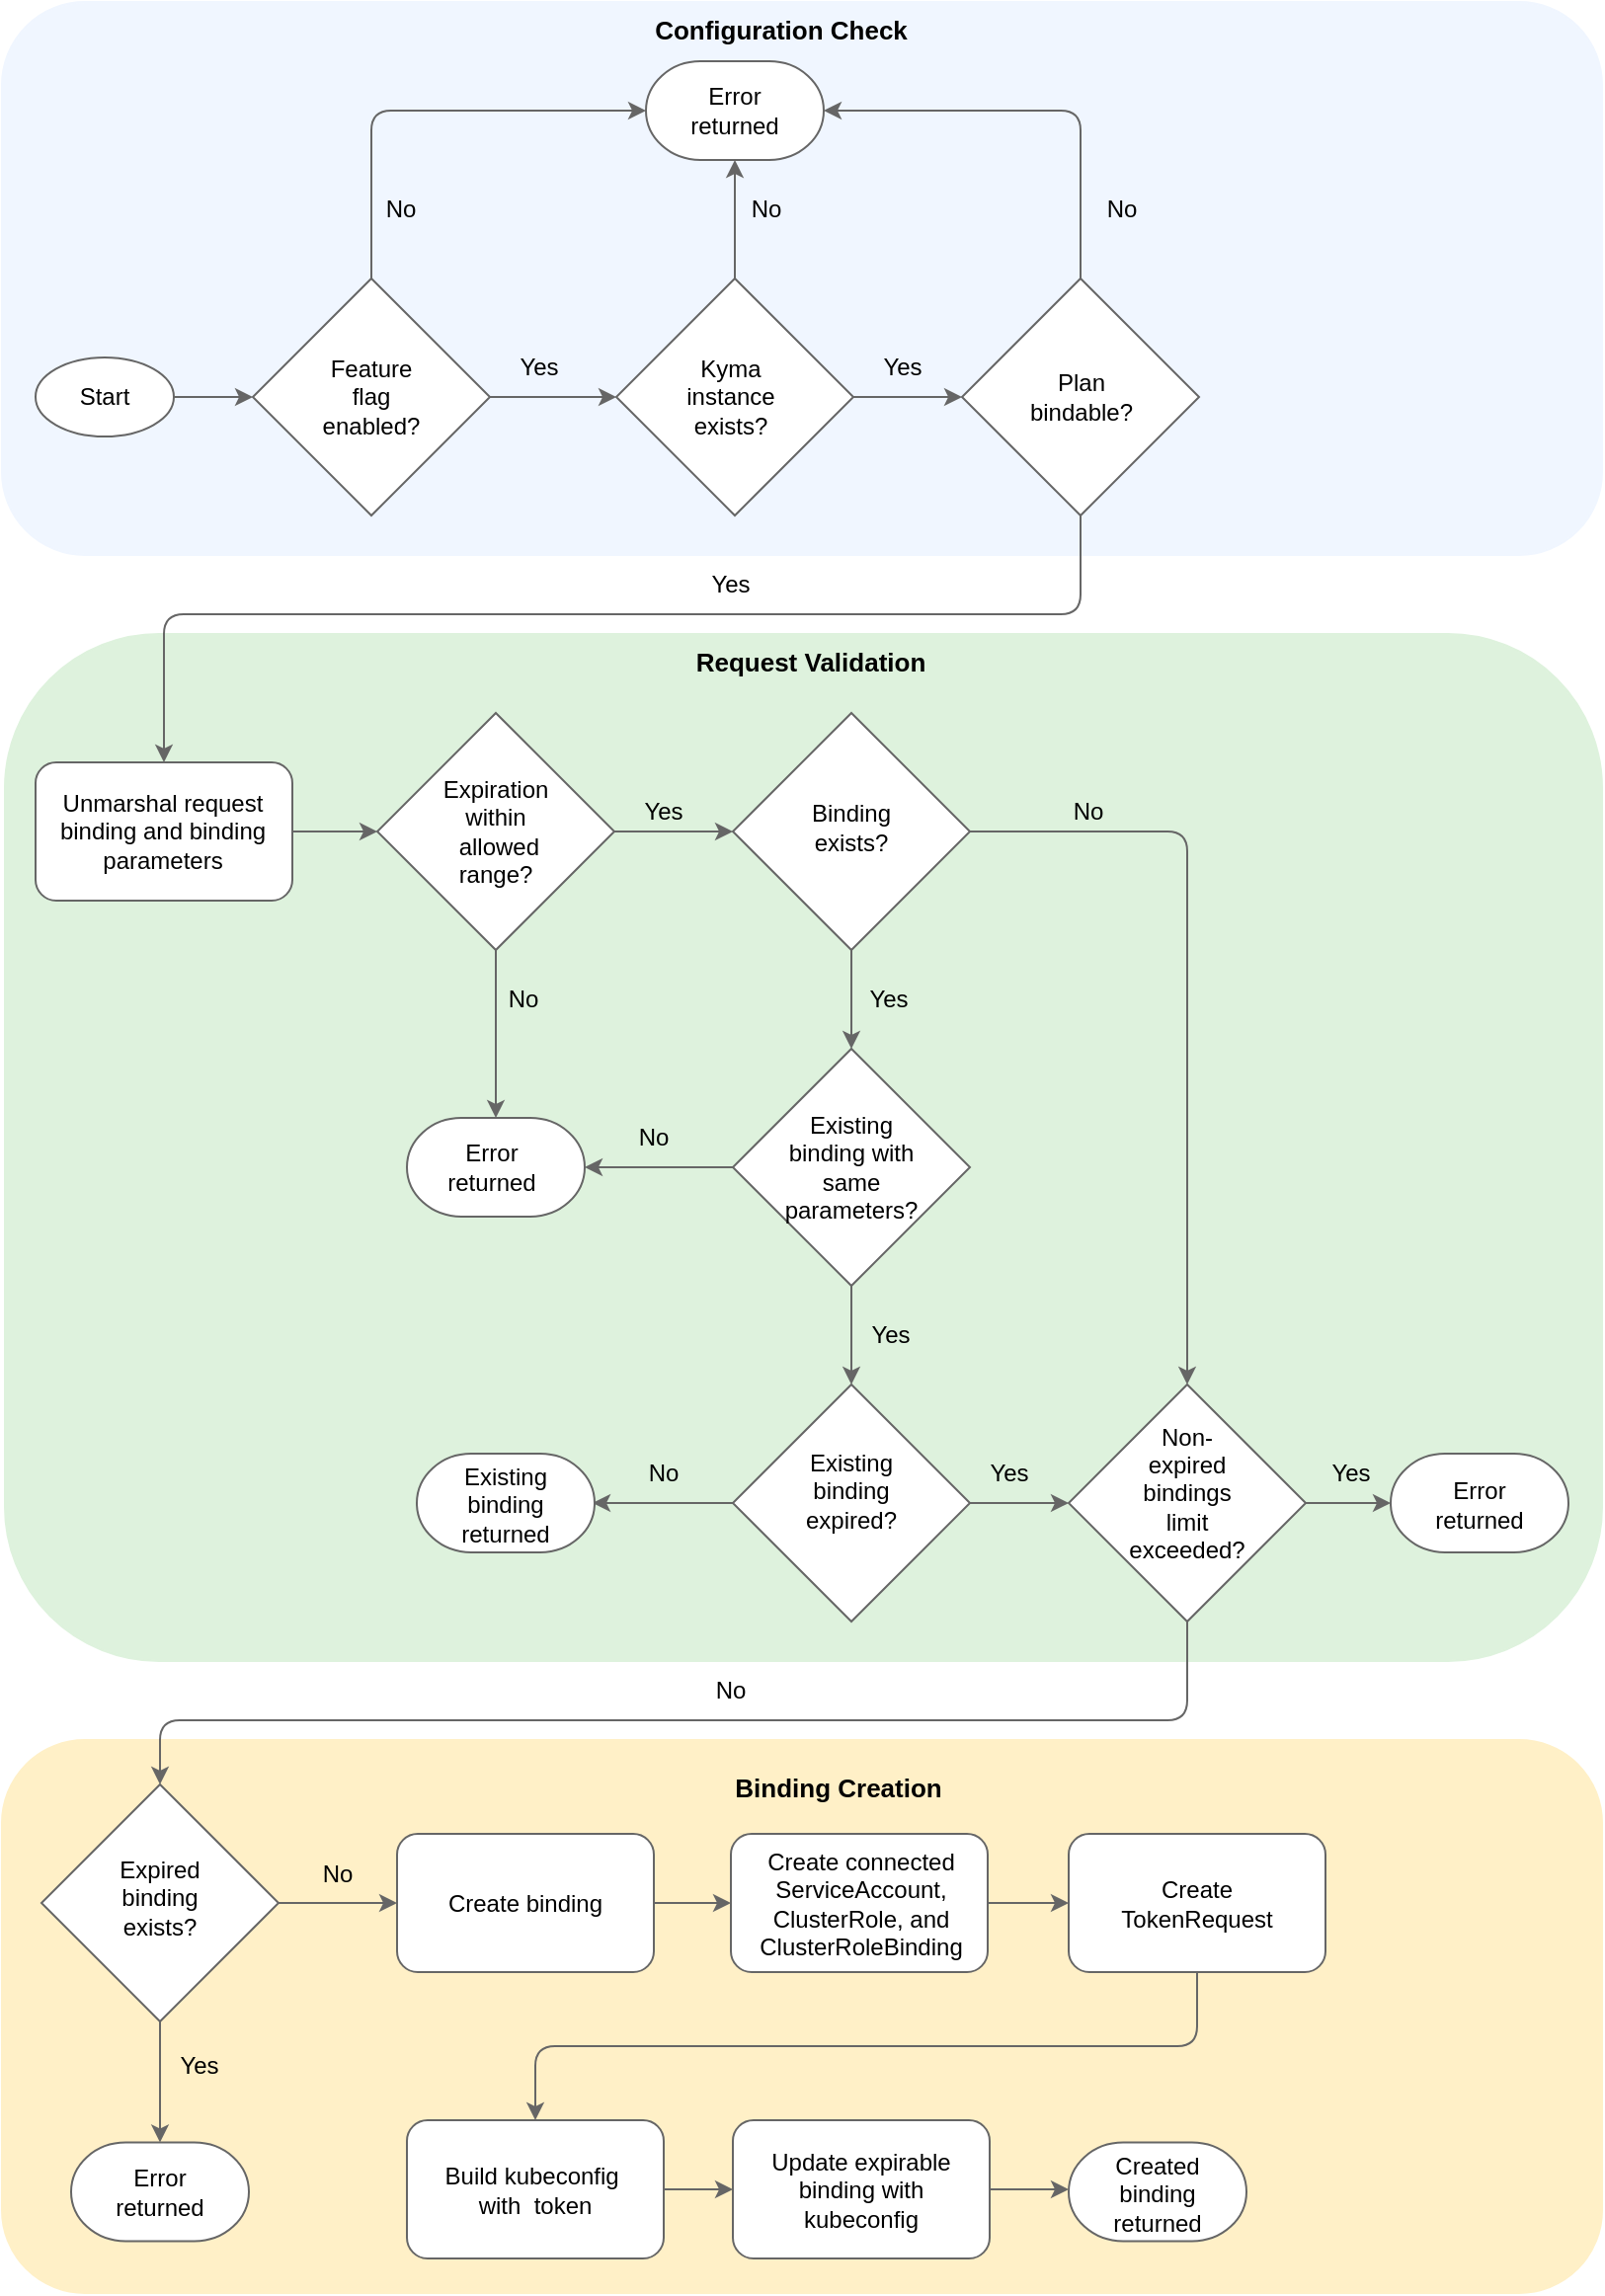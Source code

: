 <mxfile version="24.7.8">
  <diagram name="Page-1" id="_8i-WHcA0YG6ZmyiX9XZ">
    <mxGraphModel dx="1025" dy="804" grid="1" gridSize="10" guides="1" tooltips="1" connect="1" arrows="1" fold="1" page="1" pageScale="1" pageWidth="827" pageHeight="1169" background="#ffffff" math="0" shadow="0">
      <root>
        <mxCell id="0" />
        <mxCell id="1" parent="0" />
        <mxCell id="mBtDJv3Pw37N-u9W3pF0-91" value="" style="rounded=1;whiteSpace=wrap;html=1;fillColor=#f0f6ff;strokeColor=#f0f6ff;" parent="1" vertex="1">
          <mxGeometry width="810" height="280" as="geometry" />
        </mxCell>
        <mxCell id="lr0GtnEVgXK8TkdrsODY-14" value="" style="strokeWidth=1;html=1;shape=mxgraph.flowchart.terminator;whiteSpace=wrap;strokeColor=#666666;" parent="1" vertex="1">
          <mxGeometry x="326" y="30" width="90" height="50" as="geometry" />
        </mxCell>
        <mxCell id="mBtDJv3Pw37N-u9W3pF0-92" value="" style="rounded=1;whiteSpace=wrap;html=1;fillColor=#def2dd;strokeColor=#def2dd;" parent="1" vertex="1">
          <mxGeometry x="1.5" y="320" width="808.5" height="520" as="geometry" />
        </mxCell>
        <mxCell id="lr0GtnEVgXK8TkdrsODY-10" value="" style="strokeWidth=1;html=1;shape=mxgraph.flowchart.terminator;whiteSpace=wrap;strokeColor=#666666;" parent="1" vertex="1">
          <mxGeometry x="703" y="735" width="90" height="50" as="geometry" />
        </mxCell>
        <mxCell id="lr0GtnEVgXK8TkdrsODY-8" value="" style="strokeWidth=1;html=1;shape=mxgraph.flowchart.terminator;whiteSpace=wrap;strokeColor=#666666;" parent="1" vertex="1">
          <mxGeometry x="205" y="565" width="90" height="50" as="geometry" />
        </mxCell>
        <mxCell id="mBtDJv3Pw37N-u9W3pF0-93" value="" style="rounded=1;whiteSpace=wrap;html=1;fillColor=#fff0c7;strokeColor=#fff0c7;" parent="1" vertex="1">
          <mxGeometry y="880" width="810" height="280" as="geometry" />
        </mxCell>
        <mxCell id="mBtDJv3Pw37N-u9W3pF0-21" value="" style="rounded=1;whiteSpace=wrap;html=1;strokeColor=#666666;" parent="1" vertex="1">
          <mxGeometry x="369" y="927.5" width="130" height="70" as="geometry" />
        </mxCell>
        <mxCell id="mBtDJv3Pw37N-u9W3pF0-33" value="" style="rhombus;whiteSpace=wrap;html=1;strokeColor=#666666;" parent="1" vertex="1">
          <mxGeometry x="190" y="360" width="120" height="120" as="geometry" />
        </mxCell>
        <mxCell id="mBtDJv3Pw37N-u9W3pF0-64" value="" style="edgeStyle=orthogonalEdgeStyle;rounded=1;orthogonalLoop=1;jettySize=auto;html=1;curved=0;strokeColor=#666666;" parent="1" source="mBtDJv3Pw37N-u9W3pF0-2" target="mBtDJv3Pw37N-u9W3pF0-36" edge="1">
          <mxGeometry relative="1" as="geometry" />
        </mxCell>
        <mxCell id="mBtDJv3Pw37N-u9W3pF0-2" value="" style="ellipse;whiteSpace=wrap;html=1;strokeColor=#666666;" parent="1" vertex="1">
          <mxGeometry x="17" y="180" width="70" height="40" as="geometry" />
        </mxCell>
        <mxCell id="mBtDJv3Pw37N-u9W3pF0-15" value="Create connected ServiceAccount, ClusterRole, and ClusterRoleBinding" style="text;html=1;align=center;verticalAlign=middle;whiteSpace=wrap;rounded=0;" parent="1" vertex="1">
          <mxGeometry x="385" y="927.5" width="100" height="70" as="geometry" />
        </mxCell>
        <mxCell id="mBtDJv3Pw37N-u9W3pF0-61" value="" style="edgeStyle=orthogonalEdgeStyle;rounded=1;orthogonalLoop=1;jettySize=auto;html=1;curved=0;strokeColor=#666666;" parent="1" source="mBtDJv3Pw37N-u9W3pF0-18" edge="1">
          <mxGeometry relative="1" as="geometry">
            <mxPoint x="540" y="1107.5" as="targetPoint" />
          </mxGeometry>
        </mxCell>
        <mxCell id="mBtDJv3Pw37N-u9W3pF0-18" value="" style="rounded=1;whiteSpace=wrap;html=1;strokeColor=#666666;" parent="1" vertex="1">
          <mxGeometry x="370" y="1072.5" width="130" height="70" as="geometry" />
        </mxCell>
        <mxCell id="mBtDJv3Pw37N-u9W3pF0-60" value="" style="edgeStyle=orthogonalEdgeStyle;rounded=1;orthogonalLoop=1;jettySize=auto;html=1;curved=0;strokeColor=#666666;" parent="1" source="mBtDJv3Pw37N-u9W3pF0-19" target="mBtDJv3Pw37N-u9W3pF0-18" edge="1">
          <mxGeometry relative="1" as="geometry" />
        </mxCell>
        <mxCell id="mBtDJv3Pw37N-u9W3pF0-19" value="" style="rounded=1;whiteSpace=wrap;html=1;strokeColor=#666666;" parent="1" vertex="1">
          <mxGeometry x="205" y="1072.5" width="130" height="70" as="geometry" />
        </mxCell>
        <mxCell id="mBtDJv3Pw37N-u9W3pF0-57" style="edgeStyle=orthogonalEdgeStyle;rounded=1;orthogonalLoop=1;jettySize=auto;html=1;entryX=0.5;entryY=0;entryDx=0;entryDy=0;exitX=0.5;exitY=1;exitDx=0;exitDy=0;curved=0;strokeColor=#666666;" parent="1" source="mBtDJv3Pw37N-u9W3pF0-20" target="mBtDJv3Pw37N-u9W3pF0-19" edge="1">
          <mxGeometry relative="1" as="geometry" />
        </mxCell>
        <mxCell id="mBtDJv3Pw37N-u9W3pF0-20" value="" style="rounded=1;whiteSpace=wrap;html=1;strokeColor=#666666;" parent="1" vertex="1">
          <mxGeometry x="540" y="927.5" width="130" height="70" as="geometry" />
        </mxCell>
        <mxCell id="mBtDJv3Pw37N-u9W3pF0-59" value="" style="edgeStyle=orthogonalEdgeStyle;rounded=1;orthogonalLoop=1;jettySize=auto;html=1;curved=0;strokeColor=#666666;" parent="1" source="mBtDJv3Pw37N-u9W3pF0-21" target="mBtDJv3Pw37N-u9W3pF0-20" edge="1">
          <mxGeometry relative="1" as="geometry" />
        </mxCell>
        <mxCell id="mBtDJv3Pw37N-u9W3pF0-58" value="" style="edgeStyle=orthogonalEdgeStyle;rounded=1;orthogonalLoop=1;jettySize=auto;html=1;curved=0;strokeColor=#666666;" parent="1" source="mBtDJv3Pw37N-u9W3pF0-22" target="mBtDJv3Pw37N-u9W3pF0-21" edge="1">
          <mxGeometry relative="1" as="geometry" />
        </mxCell>
        <mxCell id="mBtDJv3Pw37N-u9W3pF0-22" value="" style="rounded=1;whiteSpace=wrap;html=1;strokeColor=#666666;" parent="1" vertex="1">
          <mxGeometry x="200" y="927.5" width="130" height="70" as="geometry" />
        </mxCell>
        <mxCell id="mBtDJv3Pw37N-u9W3pF0-41" style="edgeStyle=orthogonalEdgeStyle;rounded=1;orthogonalLoop=1;jettySize=auto;html=1;entryX=0;entryY=0.5;entryDx=0;entryDy=0;curved=0;strokeColor=#666666;" parent="1" source="mBtDJv3Pw37N-u9W3pF0-24" target="mBtDJv3Pw37N-u9W3pF0-33" edge="1">
          <mxGeometry relative="1" as="geometry" />
        </mxCell>
        <mxCell id="mBtDJv3Pw37N-u9W3pF0-24" value="" style="rounded=1;whiteSpace=wrap;html=1;strokeColor=#666666;" parent="1" vertex="1">
          <mxGeometry x="17" y="385" width="130" height="70" as="geometry" />
        </mxCell>
        <mxCell id="mBtDJv3Pw37N-u9W3pF0-27" value="Expiration within&lt;div&gt;&amp;nbsp;allowed range?&lt;/div&gt;" style="text;html=1;align=center;verticalAlign=middle;whiteSpace=wrap;rounded=0;" parent="1" vertex="1">
          <mxGeometry x="220" y="385" width="60" height="70" as="geometry" />
        </mxCell>
        <mxCell id="mBtDJv3Pw37N-u9W3pF0-63" value="" style="edgeStyle=orthogonalEdgeStyle;rounded=1;orthogonalLoop=1;jettySize=auto;html=1;curved=0;strokeColor=#666666;entryX=0.5;entryY=0;entryDx=0;entryDy=0;entryPerimeter=0;" parent="1" source="mBtDJv3Pw37N-u9W3pF0-28" target="lr0GtnEVgXK8TkdrsODY-5" edge="1">
          <mxGeometry relative="1" as="geometry">
            <mxPoint x="80" y="1072.5" as="targetPoint" />
          </mxGeometry>
        </mxCell>
        <mxCell id="mBtDJv3Pw37N-u9W3pF0-67" value="" style="edgeStyle=orthogonalEdgeStyle;rounded=1;orthogonalLoop=1;jettySize=auto;html=1;curved=0;strokeColor=#666666;" parent="1" source="mBtDJv3Pw37N-u9W3pF0-28" target="mBtDJv3Pw37N-u9W3pF0-22" edge="1">
          <mxGeometry relative="1" as="geometry" />
        </mxCell>
        <mxCell id="mBtDJv3Pw37N-u9W3pF0-28" value="" style="rhombus;whiteSpace=wrap;html=1;strokeColor=#666666;" parent="1" vertex="1">
          <mxGeometry x="20" y="902.5" width="120" height="120" as="geometry" />
        </mxCell>
        <mxCell id="mBtDJv3Pw37N-u9W3pF0-49" style="edgeStyle=orthogonalEdgeStyle;rounded=1;orthogonalLoop=1;jettySize=auto;html=1;entryX=0.989;entryY=0.5;entryDx=0;entryDy=0;curved=0;strokeColor=#666666;entryPerimeter=0;" parent="1" source="mBtDJv3Pw37N-u9W3pF0-29" target="lr0GtnEVgXK8TkdrsODY-12" edge="1">
          <mxGeometry relative="1" as="geometry">
            <mxPoint x="320" y="760" as="targetPoint" />
          </mxGeometry>
        </mxCell>
        <mxCell id="mBtDJv3Pw37N-u9W3pF0-54" value="" style="edgeStyle=orthogonalEdgeStyle;rounded=1;orthogonalLoop=1;jettySize=auto;html=1;curved=0;strokeColor=#666666;" parent="1" source="mBtDJv3Pw37N-u9W3pF0-29" target="mBtDJv3Pw37N-u9W3pF0-31" edge="1">
          <mxGeometry relative="1" as="geometry" />
        </mxCell>
        <mxCell id="mBtDJv3Pw37N-u9W3pF0-29" value="" style="rhombus;whiteSpace=wrap;html=1;strokeColor=#666666;" parent="1" vertex="1">
          <mxGeometry x="370" y="700" width="120" height="120" as="geometry" />
        </mxCell>
        <mxCell id="mBtDJv3Pw37N-u9W3pF0-46" style="edgeStyle=orthogonalEdgeStyle;rounded=1;orthogonalLoop=1;jettySize=auto;html=1;entryX=1;entryY=0.5;entryDx=0;entryDy=0;curved=0;strokeColor=#666666;entryPerimeter=0;" parent="1" source="mBtDJv3Pw37N-u9W3pF0-30" target="lr0GtnEVgXK8TkdrsODY-8" edge="1">
          <mxGeometry relative="1" as="geometry">
            <mxPoint x="285" y="590" as="targetPoint" />
          </mxGeometry>
        </mxCell>
        <mxCell id="mBtDJv3Pw37N-u9W3pF0-48" style="edgeStyle=orthogonalEdgeStyle;rounded=1;orthogonalLoop=1;jettySize=auto;html=1;entryX=0.5;entryY=0;entryDx=0;entryDy=0;curved=0;strokeColor=#666666;" parent="1" source="mBtDJv3Pw37N-u9W3pF0-30" target="mBtDJv3Pw37N-u9W3pF0-29" edge="1">
          <mxGeometry relative="1" as="geometry" />
        </mxCell>
        <mxCell id="mBtDJv3Pw37N-u9W3pF0-30" value="" style="rhombus;whiteSpace=wrap;html=1;strokeColor=#666666;" parent="1" vertex="1">
          <mxGeometry x="370" y="530" width="120" height="120" as="geometry" />
        </mxCell>
        <mxCell id="mBtDJv3Pw37N-u9W3pF0-55" value="" style="edgeStyle=orthogonalEdgeStyle;rounded=1;orthogonalLoop=1;jettySize=auto;html=1;curved=0;strokeColor=#666666;entryX=0;entryY=0.5;entryDx=0;entryDy=0;entryPerimeter=0;" parent="1" source="mBtDJv3Pw37N-u9W3pF0-31" target="lr0GtnEVgXK8TkdrsODY-10" edge="1">
          <mxGeometry relative="1" as="geometry">
            <mxPoint x="715" y="760" as="targetPoint" />
          </mxGeometry>
        </mxCell>
        <mxCell id="mBtDJv3Pw37N-u9W3pF0-127" style="edgeStyle=orthogonalEdgeStyle;rounded=1;orthogonalLoop=1;jettySize=auto;html=1;entryX=0.5;entryY=0;entryDx=0;entryDy=0;curved=0;strokeColor=#666666;exitX=0.5;exitY=1;exitDx=0;exitDy=0;" parent="1" source="mBtDJv3Pw37N-u9W3pF0-31" target="mBtDJv3Pw37N-u9W3pF0-28" edge="1">
          <mxGeometry relative="1" as="geometry">
            <Array as="points">
              <mxPoint x="600" y="870" />
              <mxPoint x="80" y="870" />
            </Array>
          </mxGeometry>
        </mxCell>
        <mxCell id="mBtDJv3Pw37N-u9W3pF0-31" value="" style="rhombus;whiteSpace=wrap;html=1;strokeColor=#666666;" parent="1" vertex="1">
          <mxGeometry x="540" y="700" width="120" height="120" as="geometry" />
        </mxCell>
        <mxCell id="mBtDJv3Pw37N-u9W3pF0-47" style="edgeStyle=orthogonalEdgeStyle;rounded=1;orthogonalLoop=1;jettySize=auto;html=1;entryX=0.5;entryY=0;entryDx=0;entryDy=0;curved=0;strokeColor=#666666;" parent="1" source="mBtDJv3Pw37N-u9W3pF0-32" target="mBtDJv3Pw37N-u9W3pF0-30" edge="1">
          <mxGeometry relative="1" as="geometry" />
        </mxCell>
        <mxCell id="mBtDJv3Pw37N-u9W3pF0-53" style="edgeStyle=orthogonalEdgeStyle;rounded=1;orthogonalLoop=1;jettySize=auto;html=1;entryX=0.5;entryY=0;entryDx=0;entryDy=0;curved=0;strokeColor=#666666;" parent="1" source="mBtDJv3Pw37N-u9W3pF0-32" target="mBtDJv3Pw37N-u9W3pF0-31" edge="1">
          <mxGeometry relative="1" as="geometry" />
        </mxCell>
        <mxCell id="mBtDJv3Pw37N-u9W3pF0-32" value="" style="rhombus;whiteSpace=wrap;html=1;strokeColor=#666666;" parent="1" vertex="1">
          <mxGeometry x="370" y="360" width="120" height="120" as="geometry" />
        </mxCell>
        <mxCell id="mBtDJv3Pw37N-u9W3pF0-42" style="edgeStyle=orthogonalEdgeStyle;rounded=1;orthogonalLoop=1;jettySize=auto;html=1;entryX=0;entryY=0.5;entryDx=0;entryDy=0;curved=0;strokeColor=#666666;" parent="1" source="mBtDJv3Pw37N-u9W3pF0-33" target="mBtDJv3Pw37N-u9W3pF0-32" edge="1">
          <mxGeometry relative="1" as="geometry" />
        </mxCell>
        <mxCell id="mBtDJv3Pw37N-u9W3pF0-45" style="edgeStyle=orthogonalEdgeStyle;rounded=1;orthogonalLoop=1;jettySize=auto;html=1;curved=0;strokeColor=#666666;entryX=0.5;entryY=0;entryDx=0;entryDy=0;entryPerimeter=0;" parent="1" source="mBtDJv3Pw37N-u9W3pF0-33" target="lr0GtnEVgXK8TkdrsODY-8" edge="1">
          <mxGeometry relative="1" as="geometry">
            <mxPoint x="250" y="560" as="targetPoint" />
          </mxGeometry>
        </mxCell>
        <mxCell id="mBtDJv3Pw37N-u9W3pF0-39" style="edgeStyle=orthogonalEdgeStyle;rounded=1;orthogonalLoop=1;jettySize=auto;html=1;entryX=1;entryY=0.5;entryDx=0;entryDy=0;exitX=0.5;exitY=0;exitDx=0;exitDy=0;curved=0;strokeColor=#666666;entryPerimeter=0;" parent="1" source="mBtDJv3Pw37N-u9W3pF0-34" target="lr0GtnEVgXK8TkdrsODY-14" edge="1">
          <mxGeometry relative="1" as="geometry">
            <mxPoint x="406" y="60" as="targetPoint" />
          </mxGeometry>
        </mxCell>
        <mxCell id="mBtDJv3Pw37N-u9W3pF0-126" style="edgeStyle=orthogonalEdgeStyle;rounded=1;orthogonalLoop=1;jettySize=auto;html=1;entryX=0.5;entryY=0;entryDx=0;entryDy=0;exitX=0.5;exitY=1;exitDx=0;exitDy=0;curved=0;strokeColor=#666666;" parent="1" source="mBtDJv3Pw37N-u9W3pF0-34" target="mBtDJv3Pw37N-u9W3pF0-24" edge="1">
          <mxGeometry relative="1" as="geometry">
            <Array as="points">
              <mxPoint x="546" y="310" />
              <mxPoint x="82" y="310" />
            </Array>
          </mxGeometry>
        </mxCell>
        <mxCell id="mBtDJv3Pw37N-u9W3pF0-34" value="" style="rhombus;whiteSpace=wrap;html=1;strokeColor=#666666;" parent="1" vertex="1">
          <mxGeometry x="486" y="140" width="120" height="120" as="geometry" />
        </mxCell>
        <mxCell id="mBtDJv3Pw37N-u9W3pF0-37" value="" style="edgeStyle=orthogonalEdgeStyle;rounded=1;orthogonalLoop=1;jettySize=auto;html=1;curved=0;strokeColor=#666666;" parent="1" source="mBtDJv3Pw37N-u9W3pF0-35" edge="1">
          <mxGeometry relative="1" as="geometry">
            <mxPoint x="371" y="80" as="targetPoint" />
          </mxGeometry>
        </mxCell>
        <mxCell id="mBtDJv3Pw37N-u9W3pF0-66" value="" style="edgeStyle=orthogonalEdgeStyle;rounded=1;orthogonalLoop=1;jettySize=auto;html=1;curved=0;strokeColor=#666666;" parent="1" source="mBtDJv3Pw37N-u9W3pF0-35" target="mBtDJv3Pw37N-u9W3pF0-34" edge="1">
          <mxGeometry relative="1" as="geometry" />
        </mxCell>
        <mxCell id="mBtDJv3Pw37N-u9W3pF0-35" value="" style="rhombus;whiteSpace=wrap;html=1;strokeColor=#666666;" parent="1" vertex="1">
          <mxGeometry x="311" y="140" width="120" height="120" as="geometry" />
        </mxCell>
        <mxCell id="mBtDJv3Pw37N-u9W3pF0-38" style="edgeStyle=orthogonalEdgeStyle;rounded=1;orthogonalLoop=1;jettySize=auto;html=1;entryX=0;entryY=0.5;entryDx=0;entryDy=0;exitX=0.5;exitY=0;exitDx=0;exitDy=0;curved=0;strokeColor=#666666;entryPerimeter=0;" parent="1" source="mBtDJv3Pw37N-u9W3pF0-36" target="lr0GtnEVgXK8TkdrsODY-14" edge="1">
          <mxGeometry relative="1" as="geometry">
            <mxPoint x="336" y="60" as="targetPoint" />
          </mxGeometry>
        </mxCell>
        <mxCell id="mBtDJv3Pw37N-u9W3pF0-65" value="" style="edgeStyle=orthogonalEdgeStyle;rounded=1;orthogonalLoop=1;jettySize=auto;html=1;curved=0;strokeColor=#666666;" parent="1" source="mBtDJv3Pw37N-u9W3pF0-36" target="mBtDJv3Pw37N-u9W3pF0-35" edge="1">
          <mxGeometry relative="1" as="geometry" />
        </mxCell>
        <mxCell id="mBtDJv3Pw37N-u9W3pF0-36" value="" style="rhombus;whiteSpace=wrap;html=1;strokeColor=#666666;" parent="1" vertex="1">
          <mxGeometry x="127" y="140" width="120" height="120" as="geometry" />
        </mxCell>
        <mxCell id="mBtDJv3Pw37N-u9W3pF0-68" value="Start" style="text;html=1;align=center;verticalAlign=middle;whiteSpace=wrap;rounded=0;" parent="1" vertex="1">
          <mxGeometry x="22" y="185" width="60" height="30" as="geometry" />
        </mxCell>
        <mxCell id="mBtDJv3Pw37N-u9W3pF0-70" value="Feature flag enabled?" style="text;html=1;align=center;verticalAlign=middle;whiteSpace=wrap;rounded=0;" parent="1" vertex="1">
          <mxGeometry x="157" y="170" width="60" height="60" as="geometry" />
        </mxCell>
        <mxCell id="mBtDJv3Pw37N-u9W3pF0-71" value="Kyma instance exists?" style="text;html=1;align=center;verticalAlign=middle;whiteSpace=wrap;rounded=0;" parent="1" vertex="1">
          <mxGeometry x="341" y="170" width="56" height="60" as="geometry" />
        </mxCell>
        <mxCell id="mBtDJv3Pw37N-u9W3pF0-72" value="Plan bindable?" style="text;html=1;align=center;verticalAlign=middle;whiteSpace=wrap;rounded=0;" parent="1" vertex="1">
          <mxGeometry x="516" y="170" width="61" height="60" as="geometry" />
        </mxCell>
        <mxCell id="mBtDJv3Pw37N-u9W3pF0-73" value="Unmarshal request binding and binding parameters" style="text;html=1;align=center;verticalAlign=middle;whiteSpace=wrap;rounded=0;" parent="1" vertex="1">
          <mxGeometry x="24.5" y="395" width="112.5" height="50" as="geometry" />
        </mxCell>
        <mxCell id="mBtDJv3Pw37N-u9W3pF0-75" value="Binding exists?" style="text;html=1;align=center;verticalAlign=middle;whiteSpace=wrap;rounded=0;" parent="1" vertex="1">
          <mxGeometry x="400" y="385" width="60" height="65" as="geometry" />
        </mxCell>
        <mxCell id="mBtDJv3Pw37N-u9W3pF0-76" value="Non-expired bindings limit exceeded?" style="text;html=1;align=center;verticalAlign=middle;whiteSpace=wrap;rounded=0;" parent="1" vertex="1">
          <mxGeometry x="570" y="720" width="60" height="70" as="geometry" />
        </mxCell>
        <mxCell id="mBtDJv3Pw37N-u9W3pF0-79" value="Existing binding expired?" style="text;html=1;align=center;verticalAlign=middle;whiteSpace=wrap;rounded=0;" parent="1" vertex="1">
          <mxGeometry x="400" y="724" width="60" height="60" as="geometry" />
        </mxCell>
        <mxCell id="mBtDJv3Pw37N-u9W3pF0-81" value="Existing binding with same parameters?" style="text;html=1;align=center;verticalAlign=middle;whiteSpace=wrap;rounded=0;" parent="1" vertex="1">
          <mxGeometry x="400" y="560" width="60" height="60" as="geometry" />
        </mxCell>
        <mxCell id="mBtDJv3Pw37N-u9W3pF0-83" value="Expired binding exists?" style="text;html=1;align=center;verticalAlign=middle;whiteSpace=wrap;rounded=0;" parent="1" vertex="1">
          <mxGeometry x="50" y="927.5" width="60" height="65" as="geometry" />
        </mxCell>
        <mxCell id="mBtDJv3Pw37N-u9W3pF0-85" value="Create binding" style="text;html=1;align=center;verticalAlign=middle;whiteSpace=wrap;rounded=0;" parent="1" vertex="1">
          <mxGeometry x="210" y="932.5" width="110" height="60" as="geometry" />
        </mxCell>
        <mxCell id="mBtDJv3Pw37N-u9W3pF0-86" value="Create TokenRequest" style="text;html=1;align=center;verticalAlign=middle;whiteSpace=wrap;rounded=0;" parent="1" vertex="1">
          <mxGeometry x="550" y="932.5" width="110" height="60" as="geometry" />
        </mxCell>
        <mxCell id="mBtDJv3Pw37N-u9W3pF0-87" value="Build kubeconfig&amp;nbsp;&lt;div&gt;with&amp;nbsp; token&lt;/div&gt;" style="text;html=1;align=center;verticalAlign=middle;whiteSpace=wrap;rounded=0;" parent="1" vertex="1">
          <mxGeometry x="210" y="1077.5" width="120" height="60" as="geometry" />
        </mxCell>
        <mxCell id="mBtDJv3Pw37N-u9W3pF0-88" value="Update expirable binding with kubeconfig" style="text;html=1;align=center;verticalAlign=middle;whiteSpace=wrap;rounded=0;" parent="1" vertex="1">
          <mxGeometry x="380" y="1075" width="110" height="65" as="geometry" />
        </mxCell>
        <mxCell id="mBtDJv3Pw37N-u9W3pF0-94" value="No" style="text;html=1;align=center;verticalAlign=middle;whiteSpace=wrap;rounded=0;" parent="1" vertex="1">
          <mxGeometry x="339" y="840" width="60" height="30" as="geometry" />
        </mxCell>
        <mxCell id="mBtDJv3Pw37N-u9W3pF0-95" value="No" style="text;html=1;align=center;verticalAlign=middle;whiteSpace=wrap;rounded=0;" parent="1" vertex="1">
          <mxGeometry x="172" y="90" width="60" height="30" as="geometry" />
        </mxCell>
        <mxCell id="mBtDJv3Pw37N-u9W3pF0-96" value="No" style="text;html=1;align=center;verticalAlign=middle;whiteSpace=wrap;rounded=0;" parent="1" vertex="1">
          <mxGeometry x="357" y="90" width="60" height="30" as="geometry" />
        </mxCell>
        <mxCell id="mBtDJv3Pw37N-u9W3pF0-97" value="No" style="text;html=1;align=center;verticalAlign=middle;whiteSpace=wrap;rounded=0;" parent="1" vertex="1">
          <mxGeometry x="537" y="90" width="60" height="30" as="geometry" />
        </mxCell>
        <mxCell id="mBtDJv3Pw37N-u9W3pF0-98" value="No" style="text;html=1;align=center;verticalAlign=middle;whiteSpace=wrap;rounded=0;" parent="1" vertex="1">
          <mxGeometry x="234" y="490" width="60" height="30" as="geometry" />
        </mxCell>
        <mxCell id="mBtDJv3Pw37N-u9W3pF0-100" value="Yes" style="text;html=1;align=center;verticalAlign=middle;whiteSpace=wrap;rounded=0;" parent="1" vertex="1">
          <mxGeometry x="426" y="170" width="60" height="30" as="geometry" />
        </mxCell>
        <mxCell id="mBtDJv3Pw37N-u9W3pF0-101" value="Yes" style="text;html=1;align=center;verticalAlign=middle;whiteSpace=wrap;rounded=0;" parent="1" vertex="1">
          <mxGeometry x="242" y="170" width="60" height="30" as="geometry" />
        </mxCell>
        <mxCell id="mBtDJv3Pw37N-u9W3pF0-102" value="Yes" style="text;html=1;align=center;verticalAlign=middle;whiteSpace=wrap;rounded=0;" parent="1" vertex="1">
          <mxGeometry x="339" y="280" width="60" height="30" as="geometry" />
        </mxCell>
        <mxCell id="mBtDJv3Pw37N-u9W3pF0-103" value="Yes" style="text;html=1;align=center;verticalAlign=middle;whiteSpace=wrap;rounded=0;" parent="1" vertex="1">
          <mxGeometry x="305" y="395" width="60" height="30" as="geometry" />
        </mxCell>
        <mxCell id="mBtDJv3Pw37N-u9W3pF0-104" value="No" style="text;html=1;align=center;verticalAlign=middle;whiteSpace=wrap;rounded=0;" parent="1" vertex="1">
          <mxGeometry x="520" y="395" width="60" height="30" as="geometry" />
        </mxCell>
        <mxCell id="mBtDJv3Pw37N-u9W3pF0-105" value="Yes" style="text;html=1;align=center;verticalAlign=middle;whiteSpace=wrap;rounded=0;" parent="1" vertex="1">
          <mxGeometry x="419" y="490" width="60" height="30" as="geometry" />
        </mxCell>
        <mxCell id="mBtDJv3Pw37N-u9W3pF0-106" value="No" style="text;html=1;align=center;verticalAlign=middle;whiteSpace=wrap;rounded=0;" parent="1" vertex="1">
          <mxGeometry x="300" y="560" width="60" height="30" as="geometry" />
        </mxCell>
        <mxCell id="mBtDJv3Pw37N-u9W3pF0-107" value="Yes" style="text;html=1;align=center;verticalAlign=middle;whiteSpace=wrap;rounded=0;" parent="1" vertex="1">
          <mxGeometry x="420" y="660" width="60" height="30" as="geometry" />
        </mxCell>
        <mxCell id="mBtDJv3Pw37N-u9W3pF0-108" value="No" style="text;html=1;align=center;verticalAlign=middle;whiteSpace=wrap;rounded=0;" parent="1" vertex="1">
          <mxGeometry x="305" y="730" width="60" height="30" as="geometry" />
        </mxCell>
        <mxCell id="mBtDJv3Pw37N-u9W3pF0-109" value="Yes" style="text;html=1;align=center;verticalAlign=middle;whiteSpace=wrap;rounded=0;" parent="1" vertex="1">
          <mxGeometry x="653" y="730" width="60" height="30" as="geometry" />
        </mxCell>
        <mxCell id="mBtDJv3Pw37N-u9W3pF0-110" value="Yes" style="text;html=1;align=center;verticalAlign=middle;whiteSpace=wrap;rounded=0;" parent="1" vertex="1">
          <mxGeometry x="480" y="730" width="60" height="30" as="geometry" />
        </mxCell>
        <mxCell id="mBtDJv3Pw37N-u9W3pF0-112" value="Yes" style="text;html=1;align=center;verticalAlign=middle;whiteSpace=wrap;rounded=0;" parent="1" vertex="1">
          <mxGeometry x="70" y="1030" width="60" height="30" as="geometry" />
        </mxCell>
        <mxCell id="mBtDJv3Pw37N-u9W3pF0-113" value="No" style="text;html=1;align=center;verticalAlign=middle;whiteSpace=wrap;rounded=0;" parent="1" vertex="1">
          <mxGeometry x="140" y="932.5" width="60" height="30" as="geometry" />
        </mxCell>
        <mxCell id="mBtDJv3Pw37N-u9W3pF0-117" value="&lt;font size=&quot;1&quot; style=&quot;&quot;&gt;&lt;b style=&quot;font-size: 13px;&quot;&gt;Configuration Check&lt;/b&gt;&lt;/font&gt;" style="text;html=1;align=center;verticalAlign=middle;whiteSpace=wrap;rounded=0;" parent="1" vertex="1">
          <mxGeometry x="312" width="165" height="28" as="geometry" />
        </mxCell>
        <mxCell id="mBtDJv3Pw37N-u9W3pF0-120" value="&lt;font size=&quot;1&quot; style=&quot;&quot;&gt;&lt;b style=&quot;font-size: 13px;&quot;&gt;Request Validation&lt;/b&gt;&lt;/font&gt;" style="text;html=1;align=center;verticalAlign=middle;whiteSpace=wrap;rounded=0;" parent="1" vertex="1">
          <mxGeometry x="327" y="320" width="165" height="28" as="geometry" />
        </mxCell>
        <mxCell id="mBtDJv3Pw37N-u9W3pF0-121" value="&lt;font size=&quot;1&quot; style=&quot;&quot;&gt;&lt;b style=&quot;font-size: 13px;&quot;&gt;Binding Creation&lt;/b&gt;&lt;/font&gt;" style="text;html=1;align=center;verticalAlign=middle;whiteSpace=wrap;rounded=0;" parent="1" vertex="1">
          <mxGeometry x="341" y="890" width="165" height="28" as="geometry" />
        </mxCell>
        <mxCell id="lr0GtnEVgXK8TkdrsODY-1" value="" style="strokeWidth=1;html=1;shape=mxgraph.flowchart.terminator;whiteSpace=wrap;strokeColor=#666666;" parent="1" vertex="1">
          <mxGeometry x="540" y="1083.75" width="90" height="50" as="geometry" />
        </mxCell>
        <mxCell id="lr0GtnEVgXK8TkdrsODY-2" value="Created binding returned" style="text;html=1;align=center;verticalAlign=middle;whiteSpace=wrap;rounded=0;" parent="1" vertex="1">
          <mxGeometry x="570" y="1090" width="30" height="40" as="geometry" />
        </mxCell>
        <mxCell id="lr0GtnEVgXK8TkdrsODY-5" value="" style="strokeWidth=1;html=1;shape=mxgraph.flowchart.terminator;whiteSpace=wrap;strokeColor=#666666;" parent="1" vertex="1">
          <mxGeometry x="35" y="1083.75" width="90" height="50" as="geometry" />
        </mxCell>
        <mxCell id="lr0GtnEVgXK8TkdrsODY-6" value="Error returned" style="text;html=1;align=center;verticalAlign=middle;whiteSpace=wrap;rounded=0;" parent="1" vertex="1">
          <mxGeometry x="50" y="1088.75" width="60" height="41.25" as="geometry" />
        </mxCell>
        <mxCell id="lr0GtnEVgXK8TkdrsODY-7" value="Error returned" style="text;html=1;align=center;verticalAlign=middle;whiteSpace=wrap;rounded=0;movable=1;resizable=1;rotatable=1;deletable=1;editable=1;locked=0;connectable=1;" parent="1" vertex="1">
          <mxGeometry x="341" y="34.38" width="60" height="41.25" as="geometry" />
        </mxCell>
        <mxCell id="lr0GtnEVgXK8TkdrsODY-9" value="Error returned" style="text;html=1;align=center;verticalAlign=middle;whiteSpace=wrap;rounded=0;movable=1;resizable=1;rotatable=1;deletable=1;editable=1;locked=0;connectable=1;" parent="1" vertex="1">
          <mxGeometry x="718" y="740" width="60" height="41.25" as="geometry" />
        </mxCell>
        <mxCell id="lr0GtnEVgXK8TkdrsODY-11" value="Error returned" style="text;html=1;align=center;verticalAlign=middle;whiteSpace=wrap;rounded=0;movable=1;resizable=1;rotatable=1;deletable=1;editable=1;locked=0;connectable=1;" parent="1" vertex="1">
          <mxGeometry x="218" y="569.38" width="60" height="41.25" as="geometry" />
        </mxCell>
        <mxCell id="lr0GtnEVgXK8TkdrsODY-12" value="" style="strokeWidth=1;html=1;shape=mxgraph.flowchart.terminator;whiteSpace=wrap;strokeColor=#666666;" parent="1" vertex="1">
          <mxGeometry x="210" y="735" width="90" height="50" as="geometry" />
        </mxCell>
        <mxCell id="lr0GtnEVgXK8TkdrsODY-13" value="Existing binding returned" style="text;html=1;align=center;verticalAlign=middle;whiteSpace=wrap;rounded=0;movable=1;resizable=1;rotatable=1;deletable=1;editable=1;locked=0;connectable=1;" parent="1" vertex="1">
          <mxGeometry x="225" y="740" width="60" height="41.25" as="geometry" />
        </mxCell>
      </root>
    </mxGraphModel>
  </diagram>
</mxfile>
